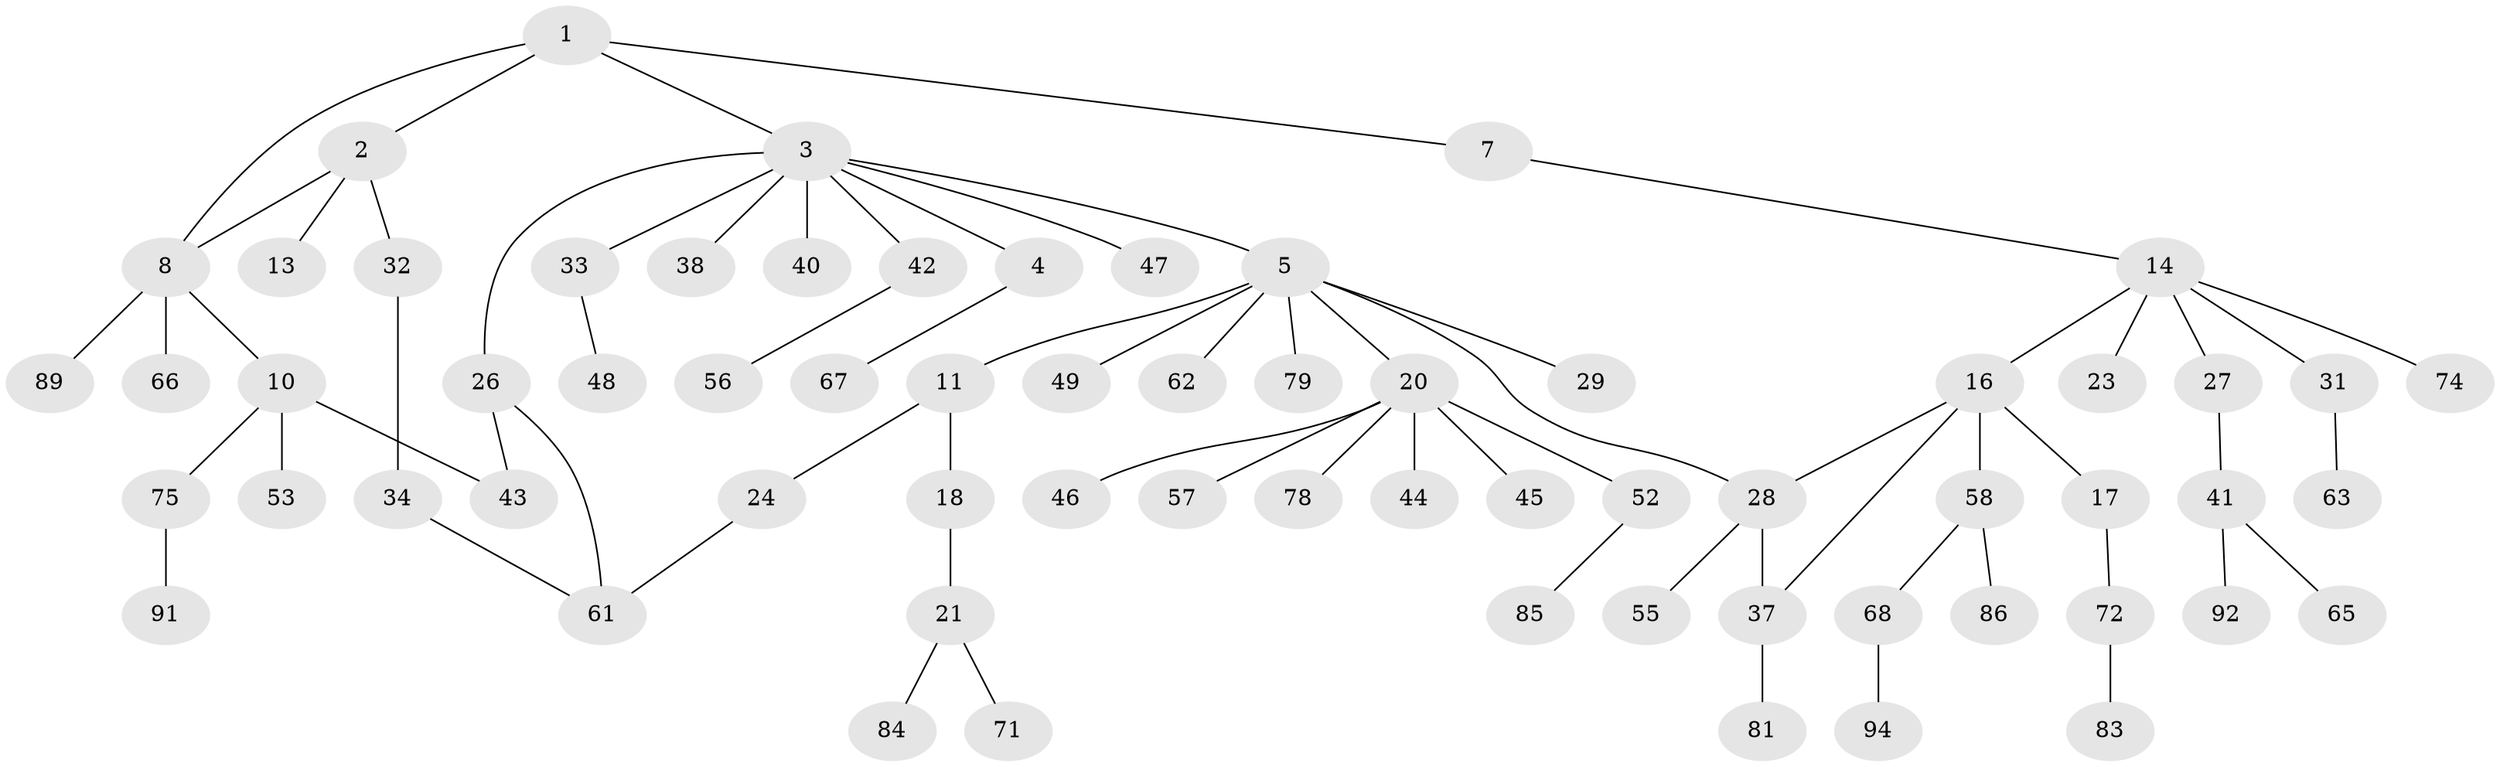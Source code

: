 // original degree distribution, {5: 0.042105263157894736, 4: 0.06315789473684211, 3: 0.18947368421052632, 7: 0.021052631578947368, 2: 0.21052631578947367, 1: 0.4631578947368421, 6: 0.010526315789473684}
// Generated by graph-tools (version 1.1) at 2025/10/02/27/25 16:10:53]
// undirected, 66 vertices, 71 edges
graph export_dot {
graph [start="1"]
  node [color=gray90,style=filled];
  1 [super="+35"];
  2 [super="+6"];
  3 [super="+22"];
  4 [super="+15"];
  5 [super="+12"];
  7 [super="+9"];
  8 [super="+39"];
  10 [super="+19"];
  11 [super="+25"];
  13;
  14 [super="+93"];
  16 [super="+70"];
  17;
  18;
  20 [super="+36"];
  21 [super="+30"];
  23;
  24 [super="+50"];
  26 [super="+80"];
  27 [super="+60"];
  28 [super="+90"];
  29;
  31;
  32;
  33;
  34 [super="+95"];
  37 [super="+77"];
  38;
  40;
  41 [super="+82"];
  42 [super="+54"];
  43 [super="+59"];
  44 [super="+64"];
  45 [super="+69"];
  46;
  47;
  48 [super="+51"];
  49;
  52;
  53;
  55;
  56 [super="+76"];
  57;
  58;
  61 [super="+88"];
  62;
  63;
  65;
  66;
  67;
  68 [super="+73"];
  71;
  72 [super="+87"];
  74;
  75;
  78;
  79;
  81;
  83;
  84;
  85;
  86;
  89;
  91;
  92;
  94;
  1 -- 2;
  1 -- 3;
  1 -- 7;
  1 -- 8;
  2 -- 8;
  2 -- 32;
  2 -- 13;
  3 -- 4;
  3 -- 5;
  3 -- 47;
  3 -- 33;
  3 -- 26;
  3 -- 38;
  3 -- 40;
  3 -- 42;
  4 -- 67;
  5 -- 11;
  5 -- 20;
  5 -- 28;
  5 -- 29;
  5 -- 49;
  5 -- 62;
  5 -- 79;
  7 -- 14;
  8 -- 10;
  8 -- 66;
  8 -- 89;
  10 -- 43;
  10 -- 75;
  10 -- 53;
  11 -- 18;
  11 -- 24;
  14 -- 16;
  14 -- 23;
  14 -- 27;
  14 -- 31;
  14 -- 74;
  16 -- 17;
  16 -- 37;
  16 -- 58;
  16 -- 28;
  17 -- 72;
  18 -- 21;
  20 -- 46;
  20 -- 57;
  20 -- 78;
  20 -- 45;
  20 -- 44;
  20 -- 52;
  21 -- 71;
  21 -- 84;
  24 -- 61;
  26 -- 43;
  26 -- 61;
  27 -- 41;
  28 -- 55;
  28 -- 37;
  31 -- 63;
  32 -- 34;
  33 -- 48 [weight=2];
  34 -- 61;
  37 -- 81;
  41 -- 65;
  41 -- 92;
  42 -- 56;
  52 -- 85;
  58 -- 68;
  58 -- 86;
  68 -- 94;
  72 -- 83;
  75 -- 91;
}
